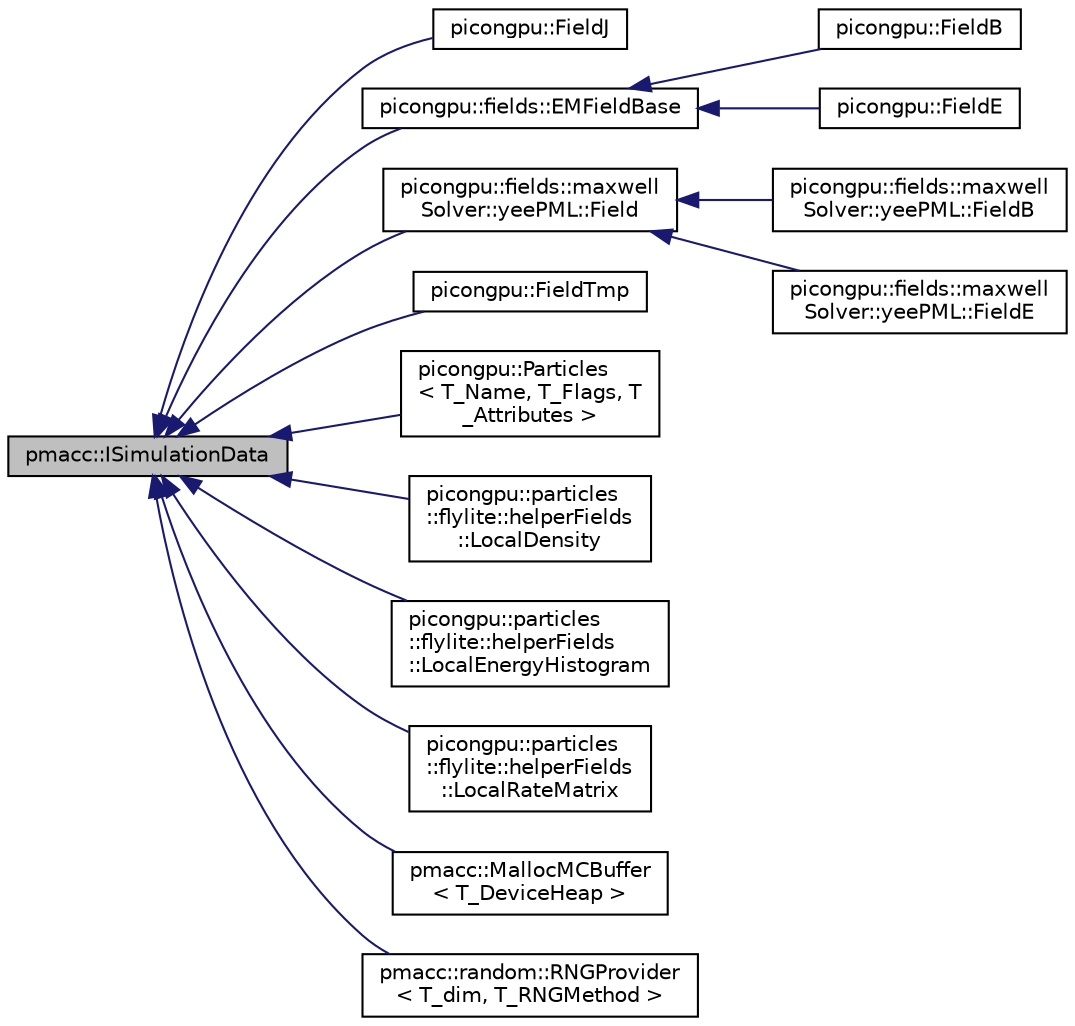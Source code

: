 digraph "pmacc::ISimulationData"
{
 // LATEX_PDF_SIZE
  edge [fontname="Helvetica",fontsize="10",labelfontname="Helvetica",labelfontsize="10"];
  node [fontname="Helvetica",fontsize="10",shape=record];
  rankdir="LR";
  Node1 [label="pmacc::ISimulationData",height=0.2,width=0.4,color="black", fillcolor="grey75", style="filled", fontcolor="black",tooltip="Interface for simulation data which should be registered at DataConnector for file output,..."];
  Node1 -> Node2 [dir="back",color="midnightblue",fontsize="10",style="solid",fontname="Helvetica"];
  Node2 [label="picongpu::FieldJ",height=0.2,width=0.4,color="black", fillcolor="white", style="filled",URL="$classpicongpu_1_1_field_j.html",tooltip="Representation of the current density field."];
  Node1 -> Node3 [dir="back",color="midnightblue",fontsize="10",style="solid",fontname="Helvetica"];
  Node3 [label="picongpu::fields::EMFieldBase",height=0.2,width=0.4,color="black", fillcolor="white", style="filled",URL="$classpicongpu_1_1fields_1_1_e_m_field_base.html",tooltip="Base class for implementation inheritance in classes for the electromagnetic fields."];
  Node3 -> Node4 [dir="back",color="midnightblue",fontsize="10",style="solid",fontname="Helvetica"];
  Node4 [label="picongpu::FieldB",height=0.2,width=0.4,color="black", fillcolor="white", style="filled",URL="$classpicongpu_1_1_field_b.html",tooltip="Representation of the magnetic field."];
  Node3 -> Node5 [dir="back",color="midnightblue",fontsize="10",style="solid",fontname="Helvetica"];
  Node5 [label="picongpu::FieldE",height=0.2,width=0.4,color="black", fillcolor="white", style="filled",URL="$classpicongpu_1_1_field_e.html",tooltip="Representation of the electric field."];
  Node1 -> Node6 [dir="back",color="midnightblue",fontsize="10",style="solid",fontname="Helvetica"];
  Node6 [label="picongpu::fields::maxwell\lSolver::yeePML::Field",height=0.2,width=0.4,color="black", fillcolor="white", style="filled",URL="$classpicongpu_1_1fields_1_1maxwell_solver_1_1yee_p_m_l_1_1_field.html",tooltip="Base class for implementation inheritance in classes for the electromagnetic fields in PML."];
  Node6 -> Node7 [dir="back",color="midnightblue",fontsize="10",style="solid",fontname="Helvetica"];
  Node7 [label="picongpu::fields::maxwell\lSolver::yeePML::FieldB",height=0.2,width=0.4,color="black", fillcolor="white", style="filled",URL="$classpicongpu_1_1fields_1_1maxwell_solver_1_1yee_p_m_l_1_1_field_b.html",tooltip="Representation of the additinal magnetic field components in PML."];
  Node6 -> Node8 [dir="back",color="midnightblue",fontsize="10",style="solid",fontname="Helvetica"];
  Node8 [label="picongpu::fields::maxwell\lSolver::yeePML::FieldE",height=0.2,width=0.4,color="black", fillcolor="white", style="filled",URL="$classpicongpu_1_1fields_1_1maxwell_solver_1_1yee_p_m_l_1_1_field_e.html",tooltip="Representation of the additinal electric field components in PML."];
  Node1 -> Node9 [dir="back",color="midnightblue",fontsize="10",style="solid",fontname="Helvetica"];
  Node9 [label="picongpu::FieldTmp",height=0.2,width=0.4,color="black", fillcolor="white", style="filled",URL="$classpicongpu_1_1_field_tmp.html",tooltip="Representation of the temporary scalar field for plugins and temporary particle data mapped to grid (..."];
  Node1 -> Node10 [dir="back",color="midnightblue",fontsize="10",style="solid",fontname="Helvetica"];
  Node10 [label="picongpu::Particles\l\< T_Name, T_Flags, T\l_Attributes \>",height=0.2,width=0.4,color="black", fillcolor="white", style="filled",URL="$classpicongpu_1_1_particles.html",tooltip="particle species"];
  Node1 -> Node11 [dir="back",color="midnightblue",fontsize="10",style="solid",fontname="Helvetica"];
  Node11 [label="picongpu::particles\l::flylite::helperFields\l::LocalDensity",height=0.2,width=0.4,color="black", fillcolor="white", style="filled",URL="$classpicongpu_1_1particles_1_1flylite_1_1helper_fields_1_1_local_density.html",tooltip=" "];
  Node1 -> Node12 [dir="back",color="midnightblue",fontsize="10",style="solid",fontname="Helvetica"];
  Node12 [label="picongpu::particles\l::flylite::helperFields\l::LocalEnergyHistogram",height=0.2,width=0.4,color="black", fillcolor="white", style="filled",URL="$classpicongpu_1_1particles_1_1flylite_1_1helper_fields_1_1_local_energy_histogram.html",tooltip=" "];
  Node1 -> Node13 [dir="back",color="midnightblue",fontsize="10",style="solid",fontname="Helvetica"];
  Node13 [label="picongpu::particles\l::flylite::helperFields\l::LocalRateMatrix",height=0.2,width=0.4,color="black", fillcolor="white", style="filled",URL="$classpicongpu_1_1particles_1_1flylite_1_1helper_fields_1_1_local_rate_matrix.html",tooltip=" "];
  Node1 -> Node14 [dir="back",color="midnightblue",fontsize="10",style="solid",fontname="Helvetica"];
  Node14 [label="pmacc::MallocMCBuffer\l\< T_DeviceHeap \>",height=0.2,width=0.4,color="black", fillcolor="white", style="filled",URL="$classpmacc_1_1_malloc_m_c_buffer.html",tooltip=" "];
  Node1 -> Node15 [dir="back",color="midnightblue",fontsize="10",style="solid",fontname="Helvetica"];
  Node15 [label="pmacc::random::RNGProvider\l\< T_dim, T_RNGMethod \>",height=0.2,width=0.4,color="black", fillcolor="white", style="filled",URL="$classpmacc_1_1random_1_1_r_n_g_provider.html",tooltip="Provider of a per cell random number generator."];
}
